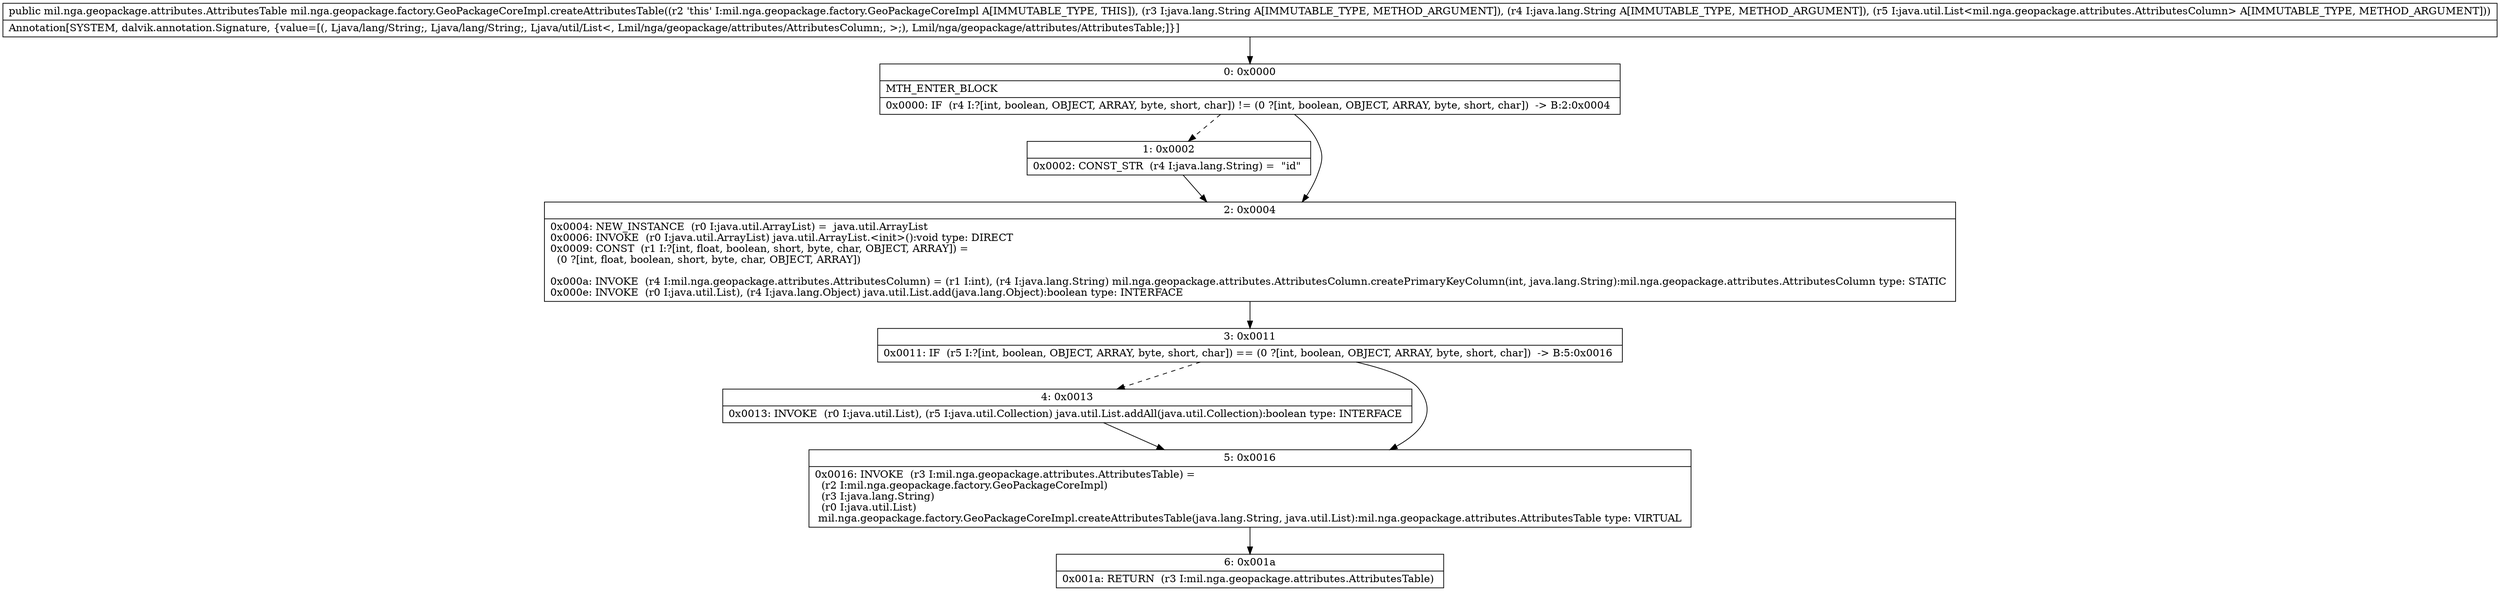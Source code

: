 digraph "CFG formil.nga.geopackage.factory.GeoPackageCoreImpl.createAttributesTable(Ljava\/lang\/String;Ljava\/lang\/String;Ljava\/util\/List;)Lmil\/nga\/geopackage\/attributes\/AttributesTable;" {
Node_0 [shape=record,label="{0\:\ 0x0000|MTH_ENTER_BLOCK\l|0x0000: IF  (r4 I:?[int, boolean, OBJECT, ARRAY, byte, short, char]) != (0 ?[int, boolean, OBJECT, ARRAY, byte, short, char])  \-\> B:2:0x0004 \l}"];
Node_1 [shape=record,label="{1\:\ 0x0002|0x0002: CONST_STR  (r4 I:java.lang.String) =  \"id\" \l}"];
Node_2 [shape=record,label="{2\:\ 0x0004|0x0004: NEW_INSTANCE  (r0 I:java.util.ArrayList) =  java.util.ArrayList \l0x0006: INVOKE  (r0 I:java.util.ArrayList) java.util.ArrayList.\<init\>():void type: DIRECT \l0x0009: CONST  (r1 I:?[int, float, boolean, short, byte, char, OBJECT, ARRAY]) = \l  (0 ?[int, float, boolean, short, byte, char, OBJECT, ARRAY])\l \l0x000a: INVOKE  (r4 I:mil.nga.geopackage.attributes.AttributesColumn) = (r1 I:int), (r4 I:java.lang.String) mil.nga.geopackage.attributes.AttributesColumn.createPrimaryKeyColumn(int, java.lang.String):mil.nga.geopackage.attributes.AttributesColumn type: STATIC \l0x000e: INVOKE  (r0 I:java.util.List), (r4 I:java.lang.Object) java.util.List.add(java.lang.Object):boolean type: INTERFACE \l}"];
Node_3 [shape=record,label="{3\:\ 0x0011|0x0011: IF  (r5 I:?[int, boolean, OBJECT, ARRAY, byte, short, char]) == (0 ?[int, boolean, OBJECT, ARRAY, byte, short, char])  \-\> B:5:0x0016 \l}"];
Node_4 [shape=record,label="{4\:\ 0x0013|0x0013: INVOKE  (r0 I:java.util.List), (r5 I:java.util.Collection) java.util.List.addAll(java.util.Collection):boolean type: INTERFACE \l}"];
Node_5 [shape=record,label="{5\:\ 0x0016|0x0016: INVOKE  (r3 I:mil.nga.geopackage.attributes.AttributesTable) = \l  (r2 I:mil.nga.geopackage.factory.GeoPackageCoreImpl)\l  (r3 I:java.lang.String)\l  (r0 I:java.util.List)\l mil.nga.geopackage.factory.GeoPackageCoreImpl.createAttributesTable(java.lang.String, java.util.List):mil.nga.geopackage.attributes.AttributesTable type: VIRTUAL \l}"];
Node_6 [shape=record,label="{6\:\ 0x001a|0x001a: RETURN  (r3 I:mil.nga.geopackage.attributes.AttributesTable) \l}"];
MethodNode[shape=record,label="{public mil.nga.geopackage.attributes.AttributesTable mil.nga.geopackage.factory.GeoPackageCoreImpl.createAttributesTable((r2 'this' I:mil.nga.geopackage.factory.GeoPackageCoreImpl A[IMMUTABLE_TYPE, THIS]), (r3 I:java.lang.String A[IMMUTABLE_TYPE, METHOD_ARGUMENT]), (r4 I:java.lang.String A[IMMUTABLE_TYPE, METHOD_ARGUMENT]), (r5 I:java.util.List\<mil.nga.geopackage.attributes.AttributesColumn\> A[IMMUTABLE_TYPE, METHOD_ARGUMENT]))  | Annotation[SYSTEM, dalvik.annotation.Signature, \{value=[(, Ljava\/lang\/String;, Ljava\/lang\/String;, Ljava\/util\/List\<, Lmil\/nga\/geopackage\/attributes\/AttributesColumn;, \>;), Lmil\/nga\/geopackage\/attributes\/AttributesTable;]\}]\l}"];
MethodNode -> Node_0;
Node_0 -> Node_1[style=dashed];
Node_0 -> Node_2;
Node_1 -> Node_2;
Node_2 -> Node_3;
Node_3 -> Node_4[style=dashed];
Node_3 -> Node_5;
Node_4 -> Node_5;
Node_5 -> Node_6;
}

